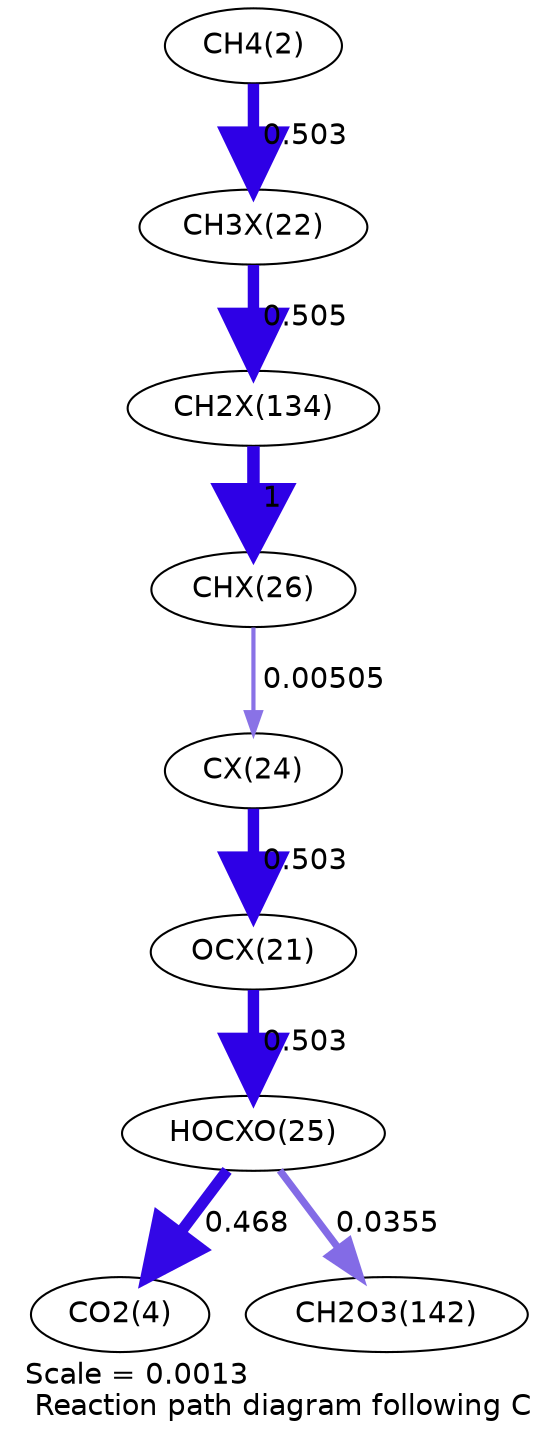 digraph reaction_paths {
center=1;
s4 -> s27[fontname="Helvetica", style="setlinewidth(5.48)", arrowsize=2.74, color="0.7, 1, 0.9"
, label=" 0.503"];
s27 -> s41[fontname="Helvetica", style="setlinewidth(5.48)", arrowsize=2.74, color="0.7, 1, 0.9"
, label=" 0.505"];
s41 -> s31[fontname="Helvetica", style="setlinewidth(6)", arrowsize=3, color="0.7, 1.5, 0.9"
, label=" 1"];
s31 -> s29[fontname="Helvetica", style="setlinewidth(2.01)", arrowsize=1, color="0.7, 0.505, 0.9"
, label=" 0.00505"];
s29 -> s26[fontname="Helvetica", style="setlinewidth(5.48)", arrowsize=2.74, color="0.7, 1, 0.9"
, label=" 0.503"];
s26 -> s30[fontname="Helvetica", style="setlinewidth(5.48)", arrowsize=2.74, color="0.7, 1, 0.9"
, label=" 0.503"];
s30 -> s6[fontname="Helvetica", style="setlinewidth(5.43)", arrowsize=2.71, color="0.7, 0.968, 0.9"
, label=" 0.468"];
s30 -> s21[fontname="Helvetica", style="setlinewidth(3.48)", arrowsize=1.74, color="0.7, 0.535, 0.9"
, label=" 0.0355"];
s4 [ fontname="Helvetica", label="CH4(2)"];
s6 [ fontname="Helvetica", label="CO2(4)"];
s21 [ fontname="Helvetica", label="CH2O3(142)"];
s26 [ fontname="Helvetica", label="OCX(21)"];
s27 [ fontname="Helvetica", label="CH3X(22)"];
s29 [ fontname="Helvetica", label="CX(24)"];
s30 [ fontname="Helvetica", label="HOCXO(25)"];
s31 [ fontname="Helvetica", label="CHX(26)"];
s41 [ fontname="Helvetica", label="CH2X(134)"];
 label = "Scale = 0.0013\l Reaction path diagram following C";
 fontname = "Helvetica";
}
